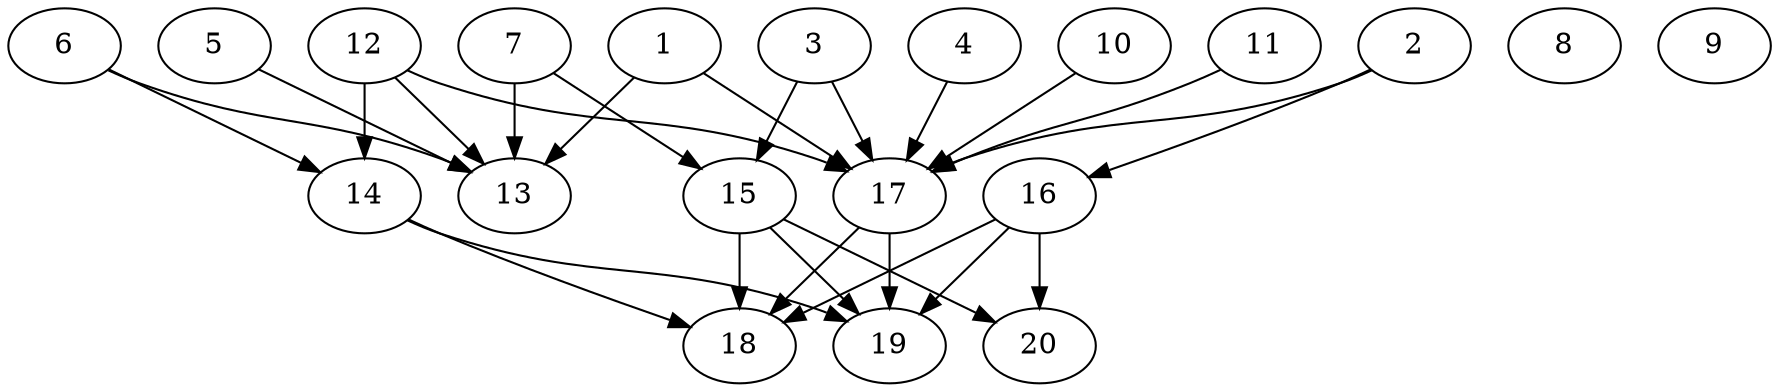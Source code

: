 // DAG automatically generated by daggen at Wed Jul 24 21:20:53 2019
// ./daggen --dot -n 20 --ccr 0.4 --fat 0.8 --regular 0.5 --density 0.7 --mindata 5242880 --maxdata 52428800 
digraph G {
  1 [size="89817600", alpha="0.13", expect_size="35927040"] 
  1 -> 13 [size ="35927040"]
  1 -> 17 [size ="35927040"]
  2 [size="86548480", alpha="0.03", expect_size="34619392"] 
  2 -> 16 [size ="34619392"]
  2 -> 17 [size ="34619392"]
  3 [size="126159360", alpha="0.08", expect_size="50463744"] 
  3 -> 15 [size ="50463744"]
  3 -> 17 [size ="50463744"]
  4 [size="70013440", alpha="0.15", expect_size="28005376"] 
  4 -> 17 [size ="28005376"]
  5 [size="20761600", alpha="0.05", expect_size="8304640"] 
  5 -> 13 [size ="8304640"]
  6 [size="63009280", alpha="0.03", expect_size="25203712"] 
  6 -> 13 [size ="25203712"]
  6 -> 14 [size ="25203712"]
  7 [size="98001920", alpha="0.06", expect_size="39200768"] 
  7 -> 13 [size ="39200768"]
  7 -> 15 [size ="39200768"]
  8 [size="25123840", alpha="0.01", expect_size="10049536"] 
  9 [size="55608320", alpha="0.06", expect_size="22243328"] 
  10 [size="64391680", alpha="0.07", expect_size="25756672"] 
  10 -> 17 [size ="25756672"]
  11 [size="40248320", alpha="0.06", expect_size="16099328"] 
  11 -> 17 [size ="16099328"]
  12 [size="115937280", alpha="0.09", expect_size="46374912"] 
  12 -> 13 [size ="46374912"]
  12 -> 14 [size ="46374912"]
  12 -> 17 [size ="46374912"]
  13 [size="16606720", alpha="0.14", expect_size="6642688"] 
  14 [size="65264640", alpha="0.11", expect_size="26105856"] 
  14 -> 18 [size ="26105856"]
  14 -> 19 [size ="26105856"]
  15 [size="35525120", alpha="0.07", expect_size="14210048"] 
  15 -> 18 [size ="14210048"]
  15 -> 19 [size ="14210048"]
  15 -> 20 [size ="14210048"]
  16 [size="67123200", alpha="0.13", expect_size="26849280"] 
  16 -> 18 [size ="26849280"]
  16 -> 19 [size ="26849280"]
  16 -> 20 [size ="26849280"]
  17 [size="84200960", alpha="0.12", expect_size="33680384"] 
  17 -> 18 [size ="33680384"]
  17 -> 19 [size ="33680384"]
  18 [size="121523200", alpha="0.01", expect_size="48609280"] 
  19 [size="126766080", alpha="0.17", expect_size="50706432"] 
  20 [size="42250240", alpha="0.08", expect_size="16900096"] 
}
